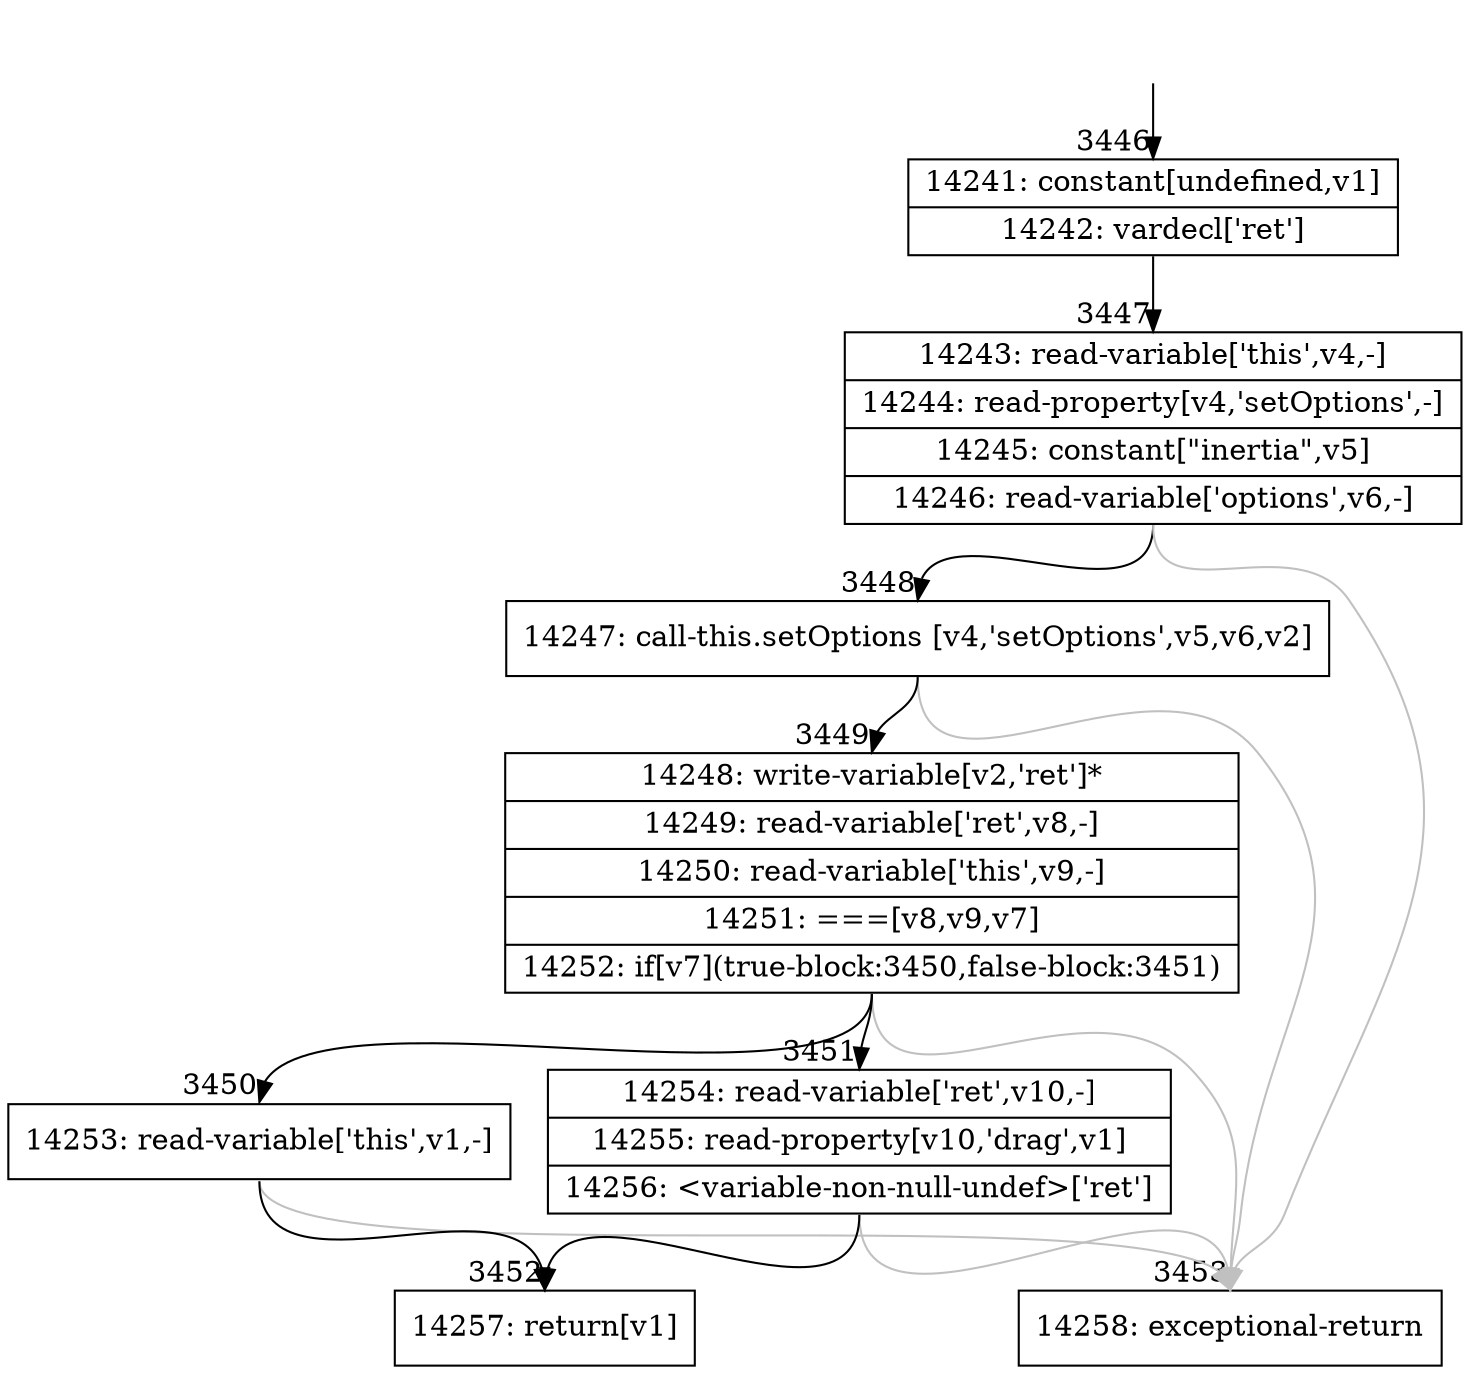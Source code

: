 digraph {
rankdir="TD"
BB_entry143[shape=none,label=""];
BB_entry143 -> BB3446 [tailport=s, headport=n, headlabel="    3446"]
BB3446 [shape=record label="{14241: constant[undefined,v1]|14242: vardecl['ret']}" ] 
BB3446 -> BB3447 [tailport=s, headport=n, headlabel="      3447"]
BB3447 [shape=record label="{14243: read-variable['this',v4,-]|14244: read-property[v4,'setOptions',-]|14245: constant[\"inertia\",v5]|14246: read-variable['options',v6,-]}" ] 
BB3447 -> BB3448 [tailport=s, headport=n, headlabel="      3448"]
BB3447 -> BB3453 [tailport=s, headport=n, color=gray, headlabel="      3453"]
BB3448 [shape=record label="{14247: call-this.setOptions [v4,'setOptions',v5,v6,v2]}" ] 
BB3448 -> BB3449 [tailport=s, headport=n, headlabel="      3449"]
BB3448 -> BB3453 [tailport=s, headport=n, color=gray]
BB3449 [shape=record label="{14248: write-variable[v2,'ret']*|14249: read-variable['ret',v8,-]|14250: read-variable['this',v9,-]|14251: ===[v8,v9,v7]|14252: if[v7](true-block:3450,false-block:3451)}" ] 
BB3449 -> BB3450 [tailport=s, headport=n, headlabel="      3450"]
BB3449 -> BB3451 [tailport=s, headport=n, headlabel="      3451"]
BB3449 -> BB3453 [tailport=s, headport=n, color=gray]
BB3450 [shape=record label="{14253: read-variable['this',v1,-]}" ] 
BB3450 -> BB3452 [tailport=s, headport=n, headlabel="      3452"]
BB3450 -> BB3453 [tailport=s, headport=n, color=gray]
BB3451 [shape=record label="{14254: read-variable['ret',v10,-]|14255: read-property[v10,'drag',v1]|14256: \<variable-non-null-undef\>['ret']}" ] 
BB3451 -> BB3452 [tailport=s, headport=n]
BB3451 -> BB3453 [tailport=s, headport=n, color=gray]
BB3452 [shape=record label="{14257: return[v1]}" ] 
BB3453 [shape=record label="{14258: exceptional-return}" ] 
//#$~ 4515
}
